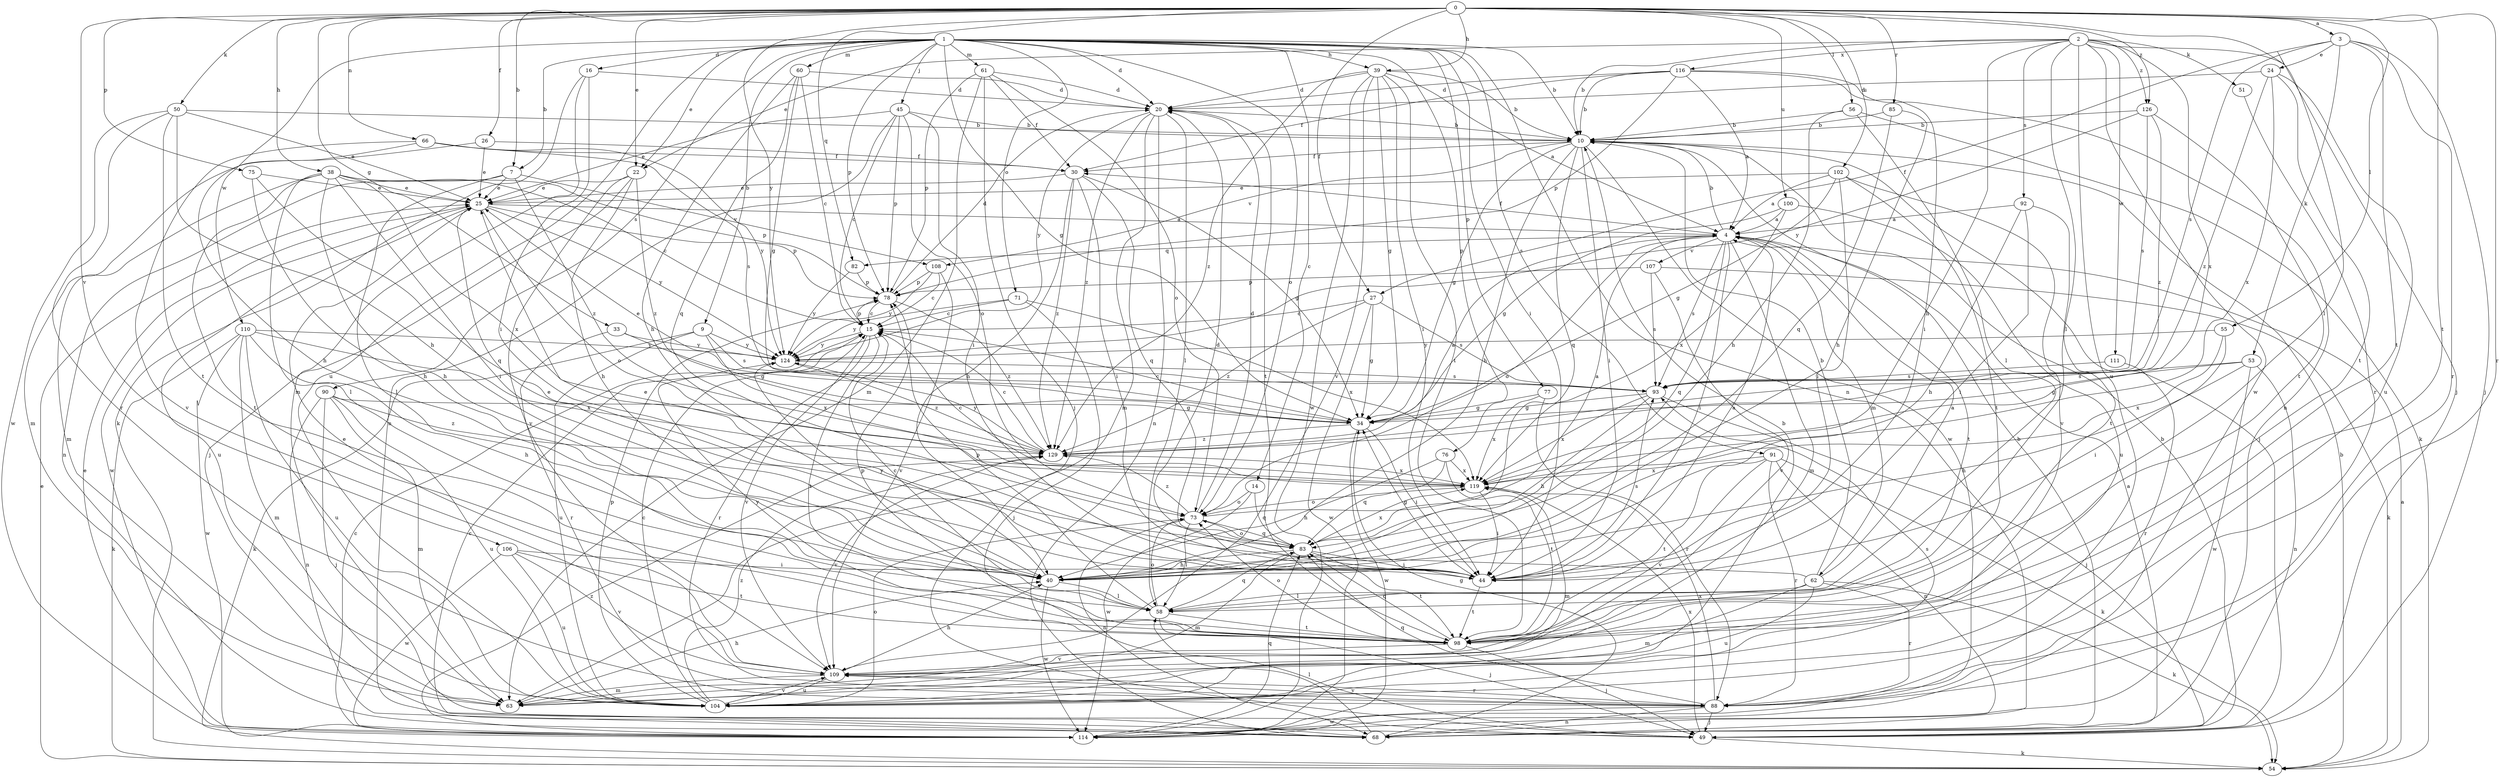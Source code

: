 strict digraph  {
0;
1;
2;
3;
4;
7;
9;
10;
14;
15;
16;
20;
22;
24;
25;
26;
27;
30;
33;
34;
38;
39;
40;
44;
45;
49;
50;
51;
53;
54;
55;
56;
58;
60;
61;
62;
63;
66;
68;
71;
73;
75;
76;
77;
78;
82;
83;
85;
88;
90;
91;
92;
93;
98;
100;
102;
104;
106;
107;
108;
109;
110;
111;
114;
116;
119;
124;
126;
129;
0 -> 3  [label=a];
0 -> 7  [label=b];
0 -> 22  [label=e];
0 -> 26  [label=f];
0 -> 27  [label=f];
0 -> 33  [label=g];
0 -> 38  [label=h];
0 -> 39  [label=h];
0 -> 50  [label=k];
0 -> 55  [label=l];
0 -> 56  [label=l];
0 -> 58  [label=l];
0 -> 66  [label=n];
0 -> 75  [label=p];
0 -> 82  [label=q];
0 -> 85  [label=r];
0 -> 88  [label=r];
0 -> 98  [label=t];
0 -> 100  [label=u];
0 -> 102  [label=u];
0 -> 106  [label=v];
0 -> 124  [label=y];
0 -> 126  [label=z];
1 -> 7  [label=b];
1 -> 9  [label=b];
1 -> 10  [label=b];
1 -> 14  [label=c];
1 -> 16  [label=d];
1 -> 20  [label=d];
1 -> 22  [label=e];
1 -> 34  [label=g];
1 -> 39  [label=h];
1 -> 44  [label=i];
1 -> 45  [label=j];
1 -> 60  [label=m];
1 -> 61  [label=m];
1 -> 68  [label=n];
1 -> 71  [label=o];
1 -> 73  [label=o];
1 -> 76  [label=p];
1 -> 77  [label=p];
1 -> 78  [label=p];
1 -> 90  [label=s];
1 -> 91  [label=s];
1 -> 104  [label=u];
1 -> 110  [label=w];
2 -> 10  [label=b];
2 -> 22  [label=e];
2 -> 40  [label=h];
2 -> 49  [label=j];
2 -> 51  [label=k];
2 -> 58  [label=l];
2 -> 92  [label=s];
2 -> 104  [label=u];
2 -> 111  [label=w];
2 -> 114  [label=w];
2 -> 116  [label=x];
2 -> 119  [label=x];
2 -> 126  [label=z];
3 -> 24  [label=e];
3 -> 27  [label=f];
3 -> 49  [label=j];
3 -> 53  [label=k];
3 -> 88  [label=r];
3 -> 93  [label=s];
3 -> 98  [label=t];
4 -> 10  [label=b];
4 -> 30  [label=f];
4 -> 44  [label=i];
4 -> 62  [label=m];
4 -> 63  [label=m];
4 -> 73  [label=o];
4 -> 82  [label=q];
4 -> 83  [label=q];
4 -> 93  [label=s];
4 -> 98  [label=t];
4 -> 107  [label=v];
7 -> 25  [label=e];
7 -> 58  [label=l];
7 -> 68  [label=n];
7 -> 108  [label=v];
7 -> 129  [label=z];
9 -> 54  [label=k];
9 -> 93  [label=s];
9 -> 104  [label=u];
9 -> 119  [label=x];
9 -> 124  [label=y];
10 -> 30  [label=f];
10 -> 34  [label=g];
10 -> 40  [label=h];
10 -> 44  [label=i];
10 -> 49  [label=j];
10 -> 83  [label=q];
10 -> 108  [label=v];
10 -> 114  [label=w];
14 -> 73  [label=o];
14 -> 83  [label=q];
14 -> 114  [label=w];
15 -> 78  [label=p];
15 -> 88  [label=r];
15 -> 98  [label=t];
15 -> 109  [label=v];
15 -> 124  [label=y];
16 -> 20  [label=d];
16 -> 44  [label=i];
16 -> 54  [label=k];
16 -> 63  [label=m];
20 -> 10  [label=b];
20 -> 58  [label=l];
20 -> 63  [label=m];
20 -> 68  [label=n];
20 -> 98  [label=t];
20 -> 124  [label=y];
20 -> 129  [label=z];
22 -> 25  [label=e];
22 -> 40  [label=h];
22 -> 49  [label=j];
22 -> 109  [label=v];
22 -> 129  [label=z];
24 -> 20  [label=d];
24 -> 98  [label=t];
24 -> 104  [label=u];
24 -> 119  [label=x];
24 -> 129  [label=z];
25 -> 4  [label=a];
25 -> 73  [label=o];
25 -> 78  [label=p];
25 -> 104  [label=u];
25 -> 114  [label=w];
25 -> 124  [label=y];
26 -> 25  [label=e];
26 -> 30  [label=f];
26 -> 63  [label=m];
27 -> 15  [label=c];
27 -> 34  [label=g];
27 -> 93  [label=s];
27 -> 114  [label=w];
27 -> 129  [label=z];
30 -> 25  [label=e];
30 -> 34  [label=g];
30 -> 40  [label=h];
30 -> 44  [label=i];
30 -> 83  [label=q];
30 -> 129  [label=z];
33 -> 34  [label=g];
33 -> 88  [label=r];
33 -> 124  [label=y];
34 -> 15  [label=c];
34 -> 25  [label=e];
34 -> 44  [label=i];
34 -> 114  [label=w];
34 -> 129  [label=z];
38 -> 15  [label=c];
38 -> 25  [label=e];
38 -> 40  [label=h];
38 -> 44  [label=i];
38 -> 58  [label=l];
38 -> 63  [label=m];
38 -> 78  [label=p];
38 -> 98  [label=t];
38 -> 119  [label=x];
39 -> 4  [label=a];
39 -> 10  [label=b];
39 -> 20  [label=d];
39 -> 34  [label=g];
39 -> 44  [label=i];
39 -> 98  [label=t];
39 -> 109  [label=v];
39 -> 114  [label=w];
39 -> 129  [label=z];
40 -> 58  [label=l];
40 -> 114  [label=w];
40 -> 124  [label=y];
44 -> 4  [label=a];
44 -> 20  [label=d];
44 -> 25  [label=e];
44 -> 34  [label=g];
44 -> 93  [label=s];
44 -> 98  [label=t];
45 -> 10  [label=b];
45 -> 15  [label=c];
45 -> 25  [label=e];
45 -> 44  [label=i];
45 -> 68  [label=n];
45 -> 73  [label=o];
45 -> 78  [label=p];
49 -> 10  [label=b];
49 -> 54  [label=k];
49 -> 119  [label=x];
50 -> 10  [label=b];
50 -> 25  [label=e];
50 -> 40  [label=h];
50 -> 88  [label=r];
50 -> 98  [label=t];
50 -> 114  [label=w];
51 -> 88  [label=r];
53 -> 34  [label=g];
53 -> 40  [label=h];
53 -> 68  [label=n];
53 -> 93  [label=s];
53 -> 114  [label=w];
54 -> 4  [label=a];
54 -> 10  [label=b];
54 -> 25  [label=e];
55 -> 44  [label=i];
55 -> 119  [label=x];
55 -> 124  [label=y];
56 -> 10  [label=b];
56 -> 40  [label=h];
56 -> 54  [label=k];
56 -> 58  [label=l];
58 -> 15  [label=c];
58 -> 49  [label=j];
58 -> 73  [label=o];
58 -> 78  [label=p];
58 -> 83  [label=q];
58 -> 98  [label=t];
60 -> 15  [label=c];
60 -> 20  [label=d];
60 -> 34  [label=g];
60 -> 40  [label=h];
60 -> 83  [label=q];
61 -> 20  [label=d];
61 -> 30  [label=f];
61 -> 49  [label=j];
61 -> 63  [label=m];
61 -> 73  [label=o];
61 -> 78  [label=p];
62 -> 4  [label=a];
62 -> 10  [label=b];
62 -> 25  [label=e];
62 -> 54  [label=k];
62 -> 58  [label=l];
62 -> 63  [label=m];
62 -> 88  [label=r];
62 -> 104  [label=u];
63 -> 40  [label=h];
66 -> 30  [label=f];
66 -> 40  [label=h];
66 -> 93  [label=s];
66 -> 109  [label=v];
66 -> 124  [label=y];
68 -> 4  [label=a];
68 -> 10  [label=b];
68 -> 15  [label=c];
68 -> 34  [label=g];
68 -> 58  [label=l];
71 -> 15  [label=c];
71 -> 49  [label=j];
71 -> 119  [label=x];
71 -> 124  [label=y];
73 -> 4  [label=a];
73 -> 20  [label=d];
73 -> 58  [label=l];
73 -> 68  [label=n];
73 -> 83  [label=q];
73 -> 129  [label=z];
75 -> 25  [label=e];
75 -> 40  [label=h];
75 -> 83  [label=q];
76 -> 40  [label=h];
76 -> 83  [label=q];
76 -> 98  [label=t];
76 -> 119  [label=x];
77 -> 34  [label=g];
77 -> 88  [label=r];
77 -> 119  [label=x];
78 -> 15  [label=c];
78 -> 20  [label=d];
78 -> 129  [label=z];
82 -> 78  [label=p];
82 -> 124  [label=y];
83 -> 40  [label=h];
83 -> 44  [label=i];
83 -> 63  [label=m];
83 -> 73  [label=o];
83 -> 98  [label=t];
83 -> 119  [label=x];
85 -> 10  [label=b];
85 -> 40  [label=h];
85 -> 83  [label=q];
88 -> 49  [label=j];
88 -> 68  [label=n];
88 -> 83  [label=q];
88 -> 109  [label=v];
88 -> 114  [label=w];
88 -> 119  [label=x];
90 -> 34  [label=g];
90 -> 49  [label=j];
90 -> 63  [label=m];
90 -> 68  [label=n];
90 -> 104  [label=u];
90 -> 129  [label=z];
91 -> 54  [label=k];
91 -> 68  [label=n];
91 -> 88  [label=r];
91 -> 98  [label=t];
91 -> 109  [label=v];
91 -> 119  [label=x];
92 -> 4  [label=a];
92 -> 40  [label=h];
92 -> 44  [label=i];
92 -> 98  [label=t];
93 -> 34  [label=g];
93 -> 40  [label=h];
93 -> 49  [label=j];
93 -> 119  [label=x];
98 -> 49  [label=j];
98 -> 73  [label=o];
98 -> 78  [label=p];
98 -> 83  [label=q];
98 -> 109  [label=v];
98 -> 124  [label=y];
100 -> 4  [label=a];
100 -> 34  [label=g];
100 -> 104  [label=u];
100 -> 119  [label=x];
102 -> 4  [label=a];
102 -> 25  [label=e];
102 -> 34  [label=g];
102 -> 44  [label=i];
102 -> 98  [label=t];
102 -> 109  [label=v];
104 -> 10  [label=b];
104 -> 15  [label=c];
104 -> 73  [label=o];
104 -> 78  [label=p];
104 -> 93  [label=s];
104 -> 109  [label=v];
104 -> 129  [label=z];
106 -> 44  [label=i];
106 -> 98  [label=t];
106 -> 104  [label=u];
106 -> 109  [label=v];
106 -> 114  [label=w];
107 -> 54  [label=k];
107 -> 78  [label=p];
107 -> 93  [label=s];
107 -> 109  [label=v];
108 -> 15  [label=c];
108 -> 78  [label=p];
108 -> 109  [label=v];
108 -> 124  [label=y];
109 -> 25  [label=e];
109 -> 40  [label=h];
109 -> 63  [label=m];
109 -> 88  [label=r];
109 -> 104  [label=u];
110 -> 40  [label=h];
110 -> 54  [label=k];
110 -> 63  [label=m];
110 -> 104  [label=u];
110 -> 114  [label=w];
110 -> 119  [label=x];
110 -> 124  [label=y];
111 -> 88  [label=r];
111 -> 93  [label=s];
114 -> 15  [label=c];
114 -> 25  [label=e];
114 -> 83  [label=q];
114 -> 129  [label=z];
116 -> 4  [label=a];
116 -> 10  [label=b];
116 -> 20  [label=d];
116 -> 30  [label=f];
116 -> 44  [label=i];
116 -> 68  [label=n];
116 -> 78  [label=p];
119 -> 15  [label=c];
119 -> 44  [label=i];
119 -> 63  [label=m];
119 -> 73  [label=o];
124 -> 93  [label=s];
124 -> 129  [label=z];
126 -> 10  [label=b];
126 -> 93  [label=s];
126 -> 98  [label=t];
126 -> 124  [label=y];
126 -> 129  [label=z];
129 -> 4  [label=a];
129 -> 15  [label=c];
129 -> 109  [label=v];
129 -> 119  [label=x];
129 -> 124  [label=y];
}

